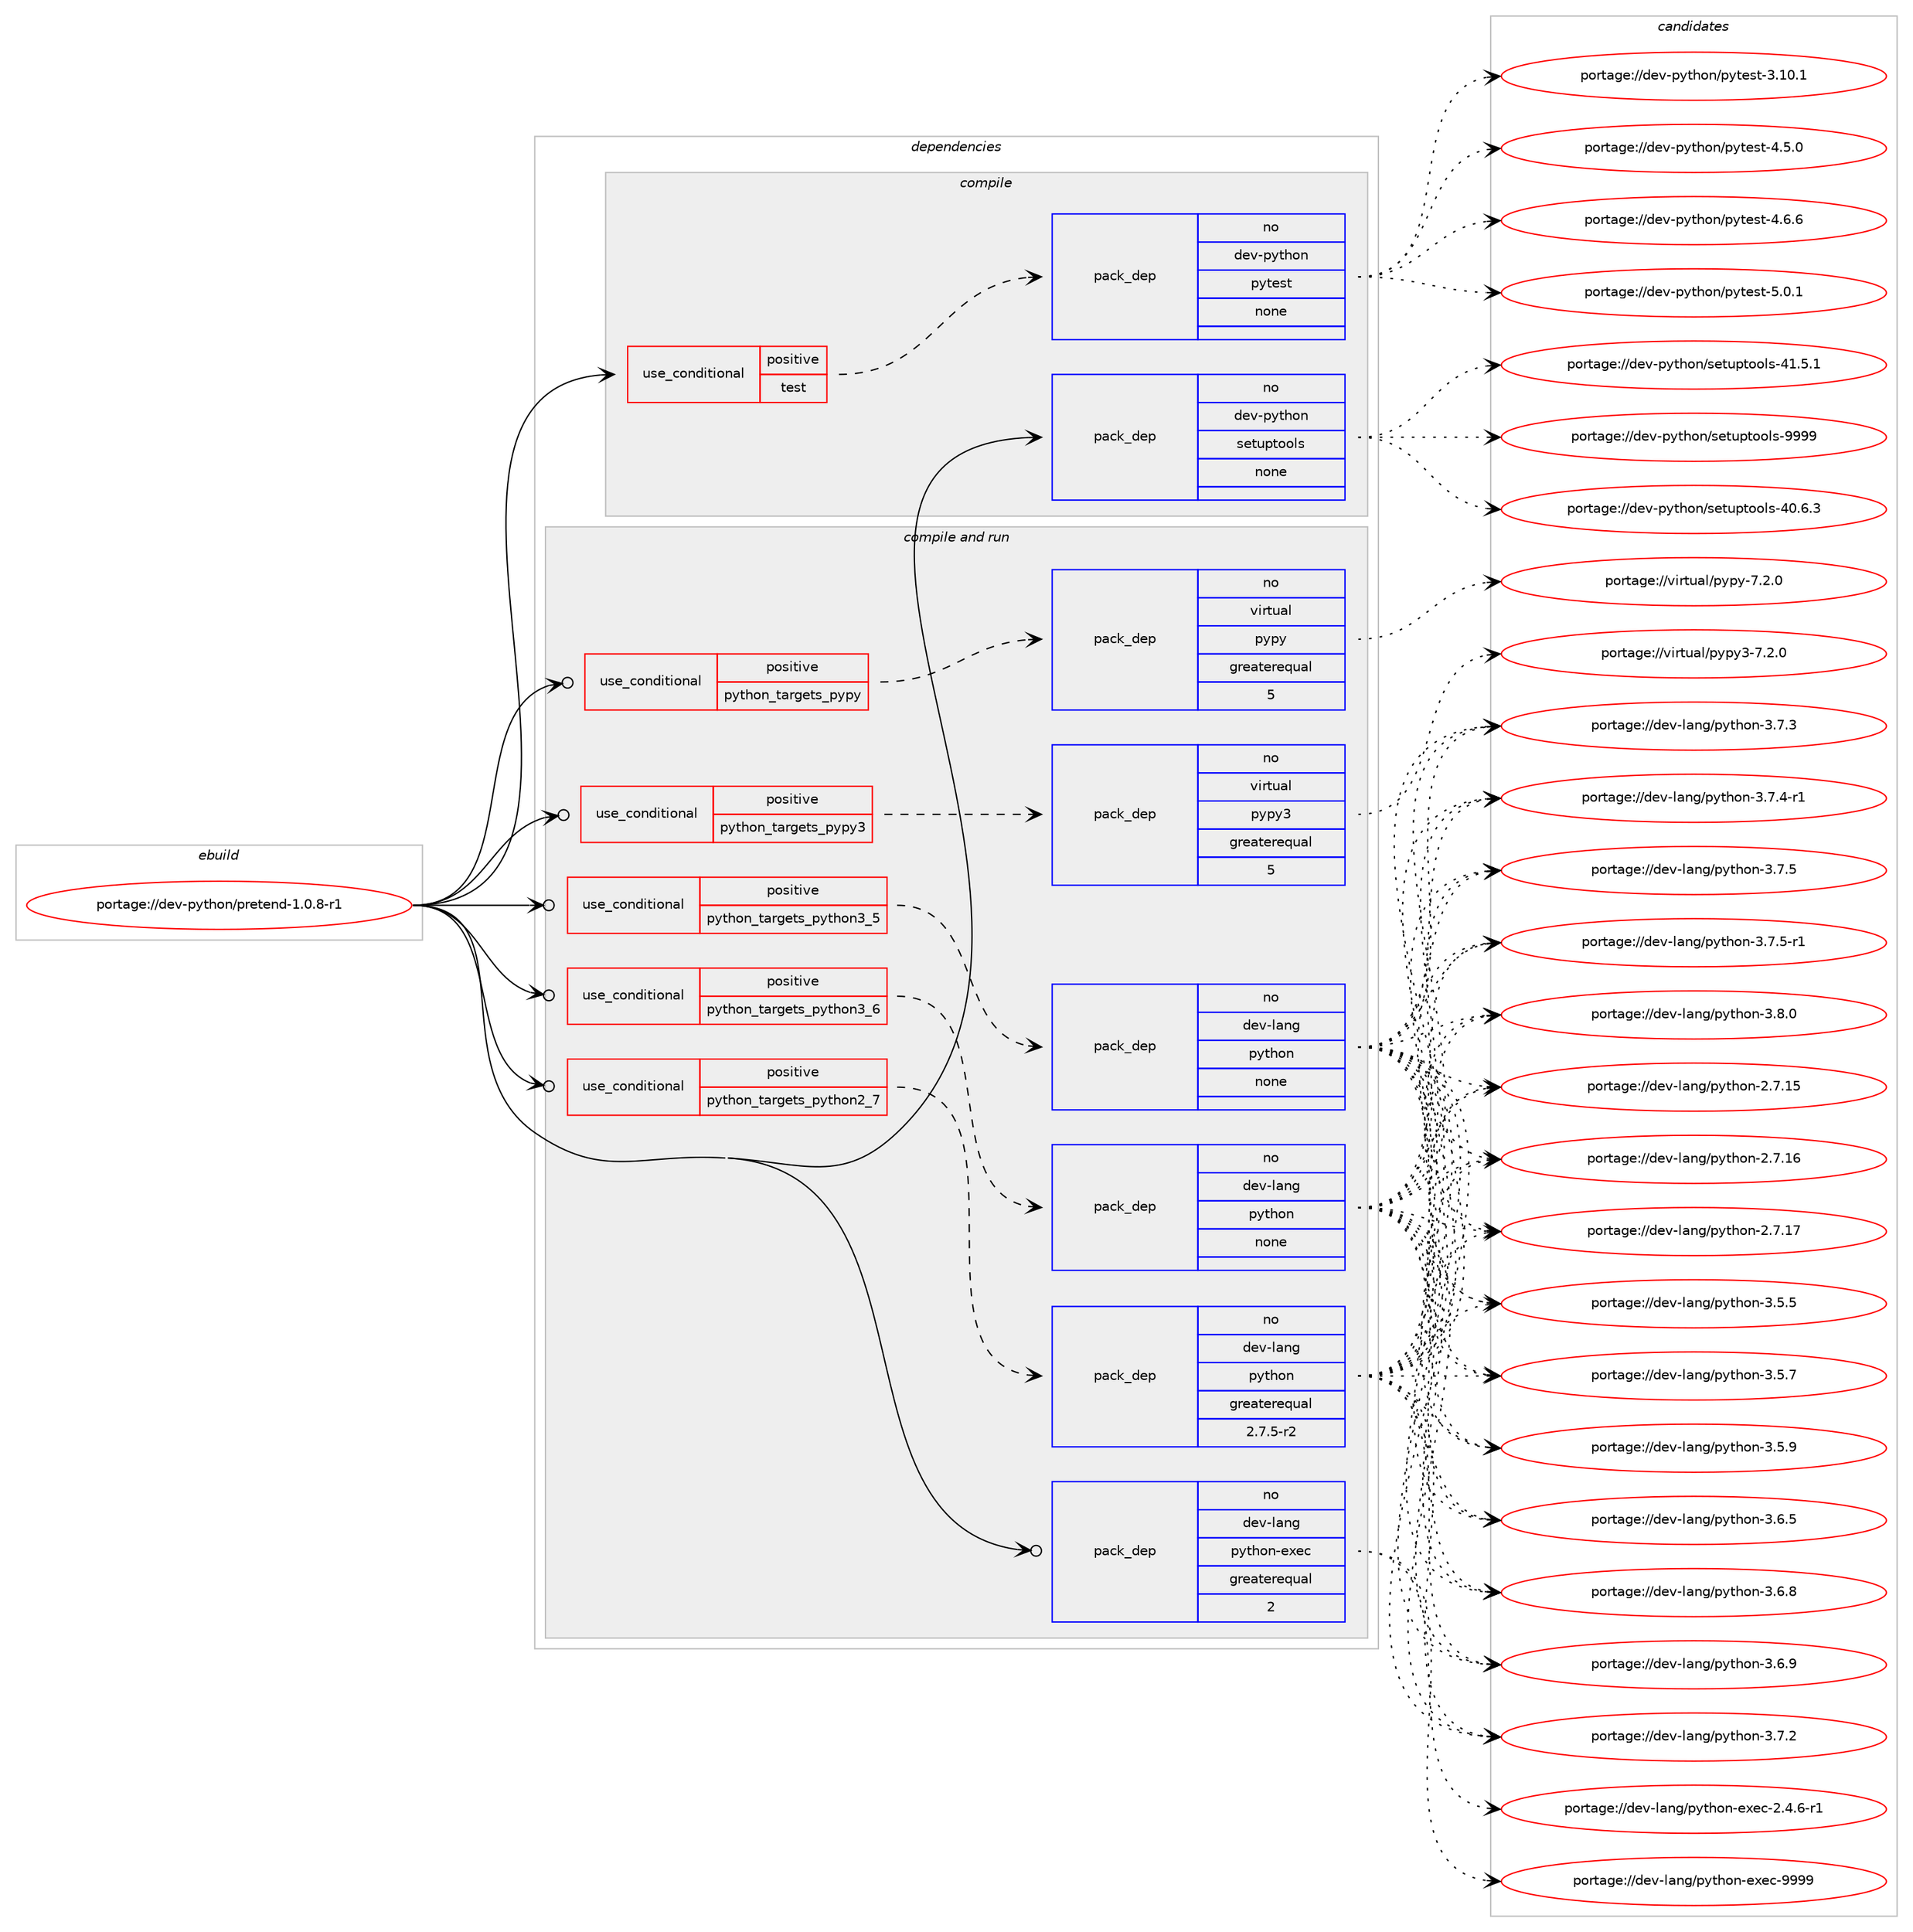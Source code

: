 digraph prolog {

# *************
# Graph options
# *************

newrank=true;
concentrate=true;
compound=true;
graph [rankdir=LR,fontname=Helvetica,fontsize=10,ranksep=1.5];#, ranksep=2.5, nodesep=0.2];
edge  [arrowhead=vee];
node  [fontname=Helvetica,fontsize=10];

# **********
# The ebuild
# **********

subgraph cluster_leftcol {
color=gray;
rank=same;
label=<<i>ebuild</i>>;
id [label="portage://dev-python/pretend-1.0.8-r1", color=red, width=4, href="../dev-python/pretend-1.0.8-r1.svg"];
}

# ****************
# The dependencies
# ****************

subgraph cluster_midcol {
color=gray;
label=<<i>dependencies</i>>;
subgraph cluster_compile {
fillcolor="#eeeeee";
style=filled;
label=<<i>compile</i>>;
subgraph cond34119 {
dependency157764 [label=<<TABLE BORDER="0" CELLBORDER="1" CELLSPACING="0" CELLPADDING="4"><TR><TD ROWSPAN="3" CELLPADDING="10">use_conditional</TD></TR><TR><TD>positive</TD></TR><TR><TD>test</TD></TR></TABLE>>, shape=none, color=red];
subgraph pack120284 {
dependency157765 [label=<<TABLE BORDER="0" CELLBORDER="1" CELLSPACING="0" CELLPADDING="4" WIDTH="220"><TR><TD ROWSPAN="6" CELLPADDING="30">pack_dep</TD></TR><TR><TD WIDTH="110">no</TD></TR><TR><TD>dev-python</TD></TR><TR><TD>pytest</TD></TR><TR><TD>none</TD></TR><TR><TD></TD></TR></TABLE>>, shape=none, color=blue];
}
dependency157764:e -> dependency157765:w [weight=20,style="dashed",arrowhead="vee"];
}
id:e -> dependency157764:w [weight=20,style="solid",arrowhead="vee"];
subgraph pack120285 {
dependency157766 [label=<<TABLE BORDER="0" CELLBORDER="1" CELLSPACING="0" CELLPADDING="4" WIDTH="220"><TR><TD ROWSPAN="6" CELLPADDING="30">pack_dep</TD></TR><TR><TD WIDTH="110">no</TD></TR><TR><TD>dev-python</TD></TR><TR><TD>setuptools</TD></TR><TR><TD>none</TD></TR><TR><TD></TD></TR></TABLE>>, shape=none, color=blue];
}
id:e -> dependency157766:w [weight=20,style="solid",arrowhead="vee"];
}
subgraph cluster_compileandrun {
fillcolor="#eeeeee";
style=filled;
label=<<i>compile and run</i>>;
subgraph cond34120 {
dependency157767 [label=<<TABLE BORDER="0" CELLBORDER="1" CELLSPACING="0" CELLPADDING="4"><TR><TD ROWSPAN="3" CELLPADDING="10">use_conditional</TD></TR><TR><TD>positive</TD></TR><TR><TD>python_targets_pypy</TD></TR></TABLE>>, shape=none, color=red];
subgraph pack120286 {
dependency157768 [label=<<TABLE BORDER="0" CELLBORDER="1" CELLSPACING="0" CELLPADDING="4" WIDTH="220"><TR><TD ROWSPAN="6" CELLPADDING="30">pack_dep</TD></TR><TR><TD WIDTH="110">no</TD></TR><TR><TD>virtual</TD></TR><TR><TD>pypy</TD></TR><TR><TD>greaterequal</TD></TR><TR><TD>5</TD></TR></TABLE>>, shape=none, color=blue];
}
dependency157767:e -> dependency157768:w [weight=20,style="dashed",arrowhead="vee"];
}
id:e -> dependency157767:w [weight=20,style="solid",arrowhead="odotvee"];
subgraph cond34121 {
dependency157769 [label=<<TABLE BORDER="0" CELLBORDER="1" CELLSPACING="0" CELLPADDING="4"><TR><TD ROWSPAN="3" CELLPADDING="10">use_conditional</TD></TR><TR><TD>positive</TD></TR><TR><TD>python_targets_pypy3</TD></TR></TABLE>>, shape=none, color=red];
subgraph pack120287 {
dependency157770 [label=<<TABLE BORDER="0" CELLBORDER="1" CELLSPACING="0" CELLPADDING="4" WIDTH="220"><TR><TD ROWSPAN="6" CELLPADDING="30">pack_dep</TD></TR><TR><TD WIDTH="110">no</TD></TR><TR><TD>virtual</TD></TR><TR><TD>pypy3</TD></TR><TR><TD>greaterequal</TD></TR><TR><TD>5</TD></TR></TABLE>>, shape=none, color=blue];
}
dependency157769:e -> dependency157770:w [weight=20,style="dashed",arrowhead="vee"];
}
id:e -> dependency157769:w [weight=20,style="solid",arrowhead="odotvee"];
subgraph cond34122 {
dependency157771 [label=<<TABLE BORDER="0" CELLBORDER="1" CELLSPACING="0" CELLPADDING="4"><TR><TD ROWSPAN="3" CELLPADDING="10">use_conditional</TD></TR><TR><TD>positive</TD></TR><TR><TD>python_targets_python2_7</TD></TR></TABLE>>, shape=none, color=red];
subgraph pack120288 {
dependency157772 [label=<<TABLE BORDER="0" CELLBORDER="1" CELLSPACING="0" CELLPADDING="4" WIDTH="220"><TR><TD ROWSPAN="6" CELLPADDING="30">pack_dep</TD></TR><TR><TD WIDTH="110">no</TD></TR><TR><TD>dev-lang</TD></TR><TR><TD>python</TD></TR><TR><TD>greaterequal</TD></TR><TR><TD>2.7.5-r2</TD></TR></TABLE>>, shape=none, color=blue];
}
dependency157771:e -> dependency157772:w [weight=20,style="dashed",arrowhead="vee"];
}
id:e -> dependency157771:w [weight=20,style="solid",arrowhead="odotvee"];
subgraph cond34123 {
dependency157773 [label=<<TABLE BORDER="0" CELLBORDER="1" CELLSPACING="0" CELLPADDING="4"><TR><TD ROWSPAN="3" CELLPADDING="10">use_conditional</TD></TR><TR><TD>positive</TD></TR><TR><TD>python_targets_python3_5</TD></TR></TABLE>>, shape=none, color=red];
subgraph pack120289 {
dependency157774 [label=<<TABLE BORDER="0" CELLBORDER="1" CELLSPACING="0" CELLPADDING="4" WIDTH="220"><TR><TD ROWSPAN="6" CELLPADDING="30">pack_dep</TD></TR><TR><TD WIDTH="110">no</TD></TR><TR><TD>dev-lang</TD></TR><TR><TD>python</TD></TR><TR><TD>none</TD></TR><TR><TD></TD></TR></TABLE>>, shape=none, color=blue];
}
dependency157773:e -> dependency157774:w [weight=20,style="dashed",arrowhead="vee"];
}
id:e -> dependency157773:w [weight=20,style="solid",arrowhead="odotvee"];
subgraph cond34124 {
dependency157775 [label=<<TABLE BORDER="0" CELLBORDER="1" CELLSPACING="0" CELLPADDING="4"><TR><TD ROWSPAN="3" CELLPADDING="10">use_conditional</TD></TR><TR><TD>positive</TD></TR><TR><TD>python_targets_python3_6</TD></TR></TABLE>>, shape=none, color=red];
subgraph pack120290 {
dependency157776 [label=<<TABLE BORDER="0" CELLBORDER="1" CELLSPACING="0" CELLPADDING="4" WIDTH="220"><TR><TD ROWSPAN="6" CELLPADDING="30">pack_dep</TD></TR><TR><TD WIDTH="110">no</TD></TR><TR><TD>dev-lang</TD></TR><TR><TD>python</TD></TR><TR><TD>none</TD></TR><TR><TD></TD></TR></TABLE>>, shape=none, color=blue];
}
dependency157775:e -> dependency157776:w [weight=20,style="dashed",arrowhead="vee"];
}
id:e -> dependency157775:w [weight=20,style="solid",arrowhead="odotvee"];
subgraph pack120291 {
dependency157777 [label=<<TABLE BORDER="0" CELLBORDER="1" CELLSPACING="0" CELLPADDING="4" WIDTH="220"><TR><TD ROWSPAN="6" CELLPADDING="30">pack_dep</TD></TR><TR><TD WIDTH="110">no</TD></TR><TR><TD>dev-lang</TD></TR><TR><TD>python-exec</TD></TR><TR><TD>greaterequal</TD></TR><TR><TD>2</TD></TR></TABLE>>, shape=none, color=blue];
}
id:e -> dependency157777:w [weight=20,style="solid",arrowhead="odotvee"];
}
subgraph cluster_run {
fillcolor="#eeeeee";
style=filled;
label=<<i>run</i>>;
}
}

# **************
# The candidates
# **************

subgraph cluster_choices {
rank=same;
color=gray;
label=<<i>candidates</i>>;

subgraph choice120284 {
color=black;
nodesep=1;
choiceportage100101118451121211161041111104711212111610111511645514649484649 [label="portage://dev-python/pytest-3.10.1", color=red, width=4,href="../dev-python/pytest-3.10.1.svg"];
choiceportage1001011184511212111610411111047112121116101115116455246534648 [label="portage://dev-python/pytest-4.5.0", color=red, width=4,href="../dev-python/pytest-4.5.0.svg"];
choiceportage1001011184511212111610411111047112121116101115116455246544654 [label="portage://dev-python/pytest-4.6.6", color=red, width=4,href="../dev-python/pytest-4.6.6.svg"];
choiceportage1001011184511212111610411111047112121116101115116455346484649 [label="portage://dev-python/pytest-5.0.1", color=red, width=4,href="../dev-python/pytest-5.0.1.svg"];
dependency157765:e -> choiceportage100101118451121211161041111104711212111610111511645514649484649:w [style=dotted,weight="100"];
dependency157765:e -> choiceportage1001011184511212111610411111047112121116101115116455246534648:w [style=dotted,weight="100"];
dependency157765:e -> choiceportage1001011184511212111610411111047112121116101115116455246544654:w [style=dotted,weight="100"];
dependency157765:e -> choiceportage1001011184511212111610411111047112121116101115116455346484649:w [style=dotted,weight="100"];
}
subgraph choice120285 {
color=black;
nodesep=1;
choiceportage100101118451121211161041111104711510111611711211611111110811545524846544651 [label="portage://dev-python/setuptools-40.6.3", color=red, width=4,href="../dev-python/setuptools-40.6.3.svg"];
choiceportage100101118451121211161041111104711510111611711211611111110811545524946534649 [label="portage://dev-python/setuptools-41.5.1", color=red, width=4,href="../dev-python/setuptools-41.5.1.svg"];
choiceportage10010111845112121116104111110471151011161171121161111111081154557575757 [label="portage://dev-python/setuptools-9999", color=red, width=4,href="../dev-python/setuptools-9999.svg"];
dependency157766:e -> choiceportage100101118451121211161041111104711510111611711211611111110811545524846544651:w [style=dotted,weight="100"];
dependency157766:e -> choiceportage100101118451121211161041111104711510111611711211611111110811545524946534649:w [style=dotted,weight="100"];
dependency157766:e -> choiceportage10010111845112121116104111110471151011161171121161111111081154557575757:w [style=dotted,weight="100"];
}
subgraph choice120286 {
color=black;
nodesep=1;
choiceportage1181051141161179710847112121112121455546504648 [label="portage://virtual/pypy-7.2.0", color=red, width=4,href="../virtual/pypy-7.2.0.svg"];
dependency157768:e -> choiceportage1181051141161179710847112121112121455546504648:w [style=dotted,weight="100"];
}
subgraph choice120287 {
color=black;
nodesep=1;
choiceportage118105114116117971084711212111212151455546504648 [label="portage://virtual/pypy3-7.2.0", color=red, width=4,href="../virtual/pypy3-7.2.0.svg"];
dependency157770:e -> choiceportage118105114116117971084711212111212151455546504648:w [style=dotted,weight="100"];
}
subgraph choice120288 {
color=black;
nodesep=1;
choiceportage10010111845108971101034711212111610411111045504655464953 [label="portage://dev-lang/python-2.7.15", color=red, width=4,href="../dev-lang/python-2.7.15.svg"];
choiceportage10010111845108971101034711212111610411111045504655464954 [label="portage://dev-lang/python-2.7.16", color=red, width=4,href="../dev-lang/python-2.7.16.svg"];
choiceportage10010111845108971101034711212111610411111045504655464955 [label="portage://dev-lang/python-2.7.17", color=red, width=4,href="../dev-lang/python-2.7.17.svg"];
choiceportage100101118451089711010347112121116104111110455146534653 [label="portage://dev-lang/python-3.5.5", color=red, width=4,href="../dev-lang/python-3.5.5.svg"];
choiceportage100101118451089711010347112121116104111110455146534655 [label="portage://dev-lang/python-3.5.7", color=red, width=4,href="../dev-lang/python-3.5.7.svg"];
choiceportage100101118451089711010347112121116104111110455146534657 [label="portage://dev-lang/python-3.5.9", color=red, width=4,href="../dev-lang/python-3.5.9.svg"];
choiceportage100101118451089711010347112121116104111110455146544653 [label="portage://dev-lang/python-3.6.5", color=red, width=4,href="../dev-lang/python-3.6.5.svg"];
choiceportage100101118451089711010347112121116104111110455146544656 [label="portage://dev-lang/python-3.6.8", color=red, width=4,href="../dev-lang/python-3.6.8.svg"];
choiceportage100101118451089711010347112121116104111110455146544657 [label="portage://dev-lang/python-3.6.9", color=red, width=4,href="../dev-lang/python-3.6.9.svg"];
choiceportage100101118451089711010347112121116104111110455146554650 [label="portage://dev-lang/python-3.7.2", color=red, width=4,href="../dev-lang/python-3.7.2.svg"];
choiceportage100101118451089711010347112121116104111110455146554651 [label="portage://dev-lang/python-3.7.3", color=red, width=4,href="../dev-lang/python-3.7.3.svg"];
choiceportage1001011184510897110103471121211161041111104551465546524511449 [label="portage://dev-lang/python-3.7.4-r1", color=red, width=4,href="../dev-lang/python-3.7.4-r1.svg"];
choiceportage100101118451089711010347112121116104111110455146554653 [label="portage://dev-lang/python-3.7.5", color=red, width=4,href="../dev-lang/python-3.7.5.svg"];
choiceportage1001011184510897110103471121211161041111104551465546534511449 [label="portage://dev-lang/python-3.7.5-r1", color=red, width=4,href="../dev-lang/python-3.7.5-r1.svg"];
choiceportage100101118451089711010347112121116104111110455146564648 [label="portage://dev-lang/python-3.8.0", color=red, width=4,href="../dev-lang/python-3.8.0.svg"];
dependency157772:e -> choiceportage10010111845108971101034711212111610411111045504655464953:w [style=dotted,weight="100"];
dependency157772:e -> choiceportage10010111845108971101034711212111610411111045504655464954:w [style=dotted,weight="100"];
dependency157772:e -> choiceportage10010111845108971101034711212111610411111045504655464955:w [style=dotted,weight="100"];
dependency157772:e -> choiceportage100101118451089711010347112121116104111110455146534653:w [style=dotted,weight="100"];
dependency157772:e -> choiceportage100101118451089711010347112121116104111110455146534655:w [style=dotted,weight="100"];
dependency157772:e -> choiceportage100101118451089711010347112121116104111110455146534657:w [style=dotted,weight="100"];
dependency157772:e -> choiceportage100101118451089711010347112121116104111110455146544653:w [style=dotted,weight="100"];
dependency157772:e -> choiceportage100101118451089711010347112121116104111110455146544656:w [style=dotted,weight="100"];
dependency157772:e -> choiceportage100101118451089711010347112121116104111110455146544657:w [style=dotted,weight="100"];
dependency157772:e -> choiceportage100101118451089711010347112121116104111110455146554650:w [style=dotted,weight="100"];
dependency157772:e -> choiceportage100101118451089711010347112121116104111110455146554651:w [style=dotted,weight="100"];
dependency157772:e -> choiceportage1001011184510897110103471121211161041111104551465546524511449:w [style=dotted,weight="100"];
dependency157772:e -> choiceportage100101118451089711010347112121116104111110455146554653:w [style=dotted,weight="100"];
dependency157772:e -> choiceportage1001011184510897110103471121211161041111104551465546534511449:w [style=dotted,weight="100"];
dependency157772:e -> choiceportage100101118451089711010347112121116104111110455146564648:w [style=dotted,weight="100"];
}
subgraph choice120289 {
color=black;
nodesep=1;
choiceportage10010111845108971101034711212111610411111045504655464953 [label="portage://dev-lang/python-2.7.15", color=red, width=4,href="../dev-lang/python-2.7.15.svg"];
choiceportage10010111845108971101034711212111610411111045504655464954 [label="portage://dev-lang/python-2.7.16", color=red, width=4,href="../dev-lang/python-2.7.16.svg"];
choiceportage10010111845108971101034711212111610411111045504655464955 [label="portage://dev-lang/python-2.7.17", color=red, width=4,href="../dev-lang/python-2.7.17.svg"];
choiceportage100101118451089711010347112121116104111110455146534653 [label="portage://dev-lang/python-3.5.5", color=red, width=4,href="../dev-lang/python-3.5.5.svg"];
choiceportage100101118451089711010347112121116104111110455146534655 [label="portage://dev-lang/python-3.5.7", color=red, width=4,href="../dev-lang/python-3.5.7.svg"];
choiceportage100101118451089711010347112121116104111110455146534657 [label="portage://dev-lang/python-3.5.9", color=red, width=4,href="../dev-lang/python-3.5.9.svg"];
choiceportage100101118451089711010347112121116104111110455146544653 [label="portage://dev-lang/python-3.6.5", color=red, width=4,href="../dev-lang/python-3.6.5.svg"];
choiceportage100101118451089711010347112121116104111110455146544656 [label="portage://dev-lang/python-3.6.8", color=red, width=4,href="../dev-lang/python-3.6.8.svg"];
choiceportage100101118451089711010347112121116104111110455146544657 [label="portage://dev-lang/python-3.6.9", color=red, width=4,href="../dev-lang/python-3.6.9.svg"];
choiceportage100101118451089711010347112121116104111110455146554650 [label="portage://dev-lang/python-3.7.2", color=red, width=4,href="../dev-lang/python-3.7.2.svg"];
choiceportage100101118451089711010347112121116104111110455146554651 [label="portage://dev-lang/python-3.7.3", color=red, width=4,href="../dev-lang/python-3.7.3.svg"];
choiceportage1001011184510897110103471121211161041111104551465546524511449 [label="portage://dev-lang/python-3.7.4-r1", color=red, width=4,href="../dev-lang/python-3.7.4-r1.svg"];
choiceportage100101118451089711010347112121116104111110455146554653 [label="portage://dev-lang/python-3.7.5", color=red, width=4,href="../dev-lang/python-3.7.5.svg"];
choiceportage1001011184510897110103471121211161041111104551465546534511449 [label="portage://dev-lang/python-3.7.5-r1", color=red, width=4,href="../dev-lang/python-3.7.5-r1.svg"];
choiceportage100101118451089711010347112121116104111110455146564648 [label="portage://dev-lang/python-3.8.0", color=red, width=4,href="../dev-lang/python-3.8.0.svg"];
dependency157774:e -> choiceportage10010111845108971101034711212111610411111045504655464953:w [style=dotted,weight="100"];
dependency157774:e -> choiceportage10010111845108971101034711212111610411111045504655464954:w [style=dotted,weight="100"];
dependency157774:e -> choiceportage10010111845108971101034711212111610411111045504655464955:w [style=dotted,weight="100"];
dependency157774:e -> choiceportage100101118451089711010347112121116104111110455146534653:w [style=dotted,weight="100"];
dependency157774:e -> choiceportage100101118451089711010347112121116104111110455146534655:w [style=dotted,weight="100"];
dependency157774:e -> choiceportage100101118451089711010347112121116104111110455146534657:w [style=dotted,weight="100"];
dependency157774:e -> choiceportage100101118451089711010347112121116104111110455146544653:w [style=dotted,weight="100"];
dependency157774:e -> choiceportage100101118451089711010347112121116104111110455146544656:w [style=dotted,weight="100"];
dependency157774:e -> choiceportage100101118451089711010347112121116104111110455146544657:w [style=dotted,weight="100"];
dependency157774:e -> choiceportage100101118451089711010347112121116104111110455146554650:w [style=dotted,weight="100"];
dependency157774:e -> choiceportage100101118451089711010347112121116104111110455146554651:w [style=dotted,weight="100"];
dependency157774:e -> choiceportage1001011184510897110103471121211161041111104551465546524511449:w [style=dotted,weight="100"];
dependency157774:e -> choiceportage100101118451089711010347112121116104111110455146554653:w [style=dotted,weight="100"];
dependency157774:e -> choiceportage1001011184510897110103471121211161041111104551465546534511449:w [style=dotted,weight="100"];
dependency157774:e -> choiceportage100101118451089711010347112121116104111110455146564648:w [style=dotted,weight="100"];
}
subgraph choice120290 {
color=black;
nodesep=1;
choiceportage10010111845108971101034711212111610411111045504655464953 [label="portage://dev-lang/python-2.7.15", color=red, width=4,href="../dev-lang/python-2.7.15.svg"];
choiceportage10010111845108971101034711212111610411111045504655464954 [label="portage://dev-lang/python-2.7.16", color=red, width=4,href="../dev-lang/python-2.7.16.svg"];
choiceportage10010111845108971101034711212111610411111045504655464955 [label="portage://dev-lang/python-2.7.17", color=red, width=4,href="../dev-lang/python-2.7.17.svg"];
choiceportage100101118451089711010347112121116104111110455146534653 [label="portage://dev-lang/python-3.5.5", color=red, width=4,href="../dev-lang/python-3.5.5.svg"];
choiceportage100101118451089711010347112121116104111110455146534655 [label="portage://dev-lang/python-3.5.7", color=red, width=4,href="../dev-lang/python-3.5.7.svg"];
choiceportage100101118451089711010347112121116104111110455146534657 [label="portage://dev-lang/python-3.5.9", color=red, width=4,href="../dev-lang/python-3.5.9.svg"];
choiceportage100101118451089711010347112121116104111110455146544653 [label="portage://dev-lang/python-3.6.5", color=red, width=4,href="../dev-lang/python-3.6.5.svg"];
choiceportage100101118451089711010347112121116104111110455146544656 [label="portage://dev-lang/python-3.6.8", color=red, width=4,href="../dev-lang/python-3.6.8.svg"];
choiceportage100101118451089711010347112121116104111110455146544657 [label="portage://dev-lang/python-3.6.9", color=red, width=4,href="../dev-lang/python-3.6.9.svg"];
choiceportage100101118451089711010347112121116104111110455146554650 [label="portage://dev-lang/python-3.7.2", color=red, width=4,href="../dev-lang/python-3.7.2.svg"];
choiceportage100101118451089711010347112121116104111110455146554651 [label="portage://dev-lang/python-3.7.3", color=red, width=4,href="../dev-lang/python-3.7.3.svg"];
choiceportage1001011184510897110103471121211161041111104551465546524511449 [label="portage://dev-lang/python-3.7.4-r1", color=red, width=4,href="../dev-lang/python-3.7.4-r1.svg"];
choiceportage100101118451089711010347112121116104111110455146554653 [label="portage://dev-lang/python-3.7.5", color=red, width=4,href="../dev-lang/python-3.7.5.svg"];
choiceportage1001011184510897110103471121211161041111104551465546534511449 [label="portage://dev-lang/python-3.7.5-r1", color=red, width=4,href="../dev-lang/python-3.7.5-r1.svg"];
choiceportage100101118451089711010347112121116104111110455146564648 [label="portage://dev-lang/python-3.8.0", color=red, width=4,href="../dev-lang/python-3.8.0.svg"];
dependency157776:e -> choiceportage10010111845108971101034711212111610411111045504655464953:w [style=dotted,weight="100"];
dependency157776:e -> choiceportage10010111845108971101034711212111610411111045504655464954:w [style=dotted,weight="100"];
dependency157776:e -> choiceportage10010111845108971101034711212111610411111045504655464955:w [style=dotted,weight="100"];
dependency157776:e -> choiceportage100101118451089711010347112121116104111110455146534653:w [style=dotted,weight="100"];
dependency157776:e -> choiceportage100101118451089711010347112121116104111110455146534655:w [style=dotted,weight="100"];
dependency157776:e -> choiceportage100101118451089711010347112121116104111110455146534657:w [style=dotted,weight="100"];
dependency157776:e -> choiceportage100101118451089711010347112121116104111110455146544653:w [style=dotted,weight="100"];
dependency157776:e -> choiceportage100101118451089711010347112121116104111110455146544656:w [style=dotted,weight="100"];
dependency157776:e -> choiceportage100101118451089711010347112121116104111110455146544657:w [style=dotted,weight="100"];
dependency157776:e -> choiceportage100101118451089711010347112121116104111110455146554650:w [style=dotted,weight="100"];
dependency157776:e -> choiceportage100101118451089711010347112121116104111110455146554651:w [style=dotted,weight="100"];
dependency157776:e -> choiceportage1001011184510897110103471121211161041111104551465546524511449:w [style=dotted,weight="100"];
dependency157776:e -> choiceportage100101118451089711010347112121116104111110455146554653:w [style=dotted,weight="100"];
dependency157776:e -> choiceportage1001011184510897110103471121211161041111104551465546534511449:w [style=dotted,weight="100"];
dependency157776:e -> choiceportage100101118451089711010347112121116104111110455146564648:w [style=dotted,weight="100"];
}
subgraph choice120291 {
color=black;
nodesep=1;
choiceportage10010111845108971101034711212111610411111045101120101994550465246544511449 [label="portage://dev-lang/python-exec-2.4.6-r1", color=red, width=4,href="../dev-lang/python-exec-2.4.6-r1.svg"];
choiceportage10010111845108971101034711212111610411111045101120101994557575757 [label="portage://dev-lang/python-exec-9999", color=red, width=4,href="../dev-lang/python-exec-9999.svg"];
dependency157777:e -> choiceportage10010111845108971101034711212111610411111045101120101994550465246544511449:w [style=dotted,weight="100"];
dependency157777:e -> choiceportage10010111845108971101034711212111610411111045101120101994557575757:w [style=dotted,weight="100"];
}
}

}
